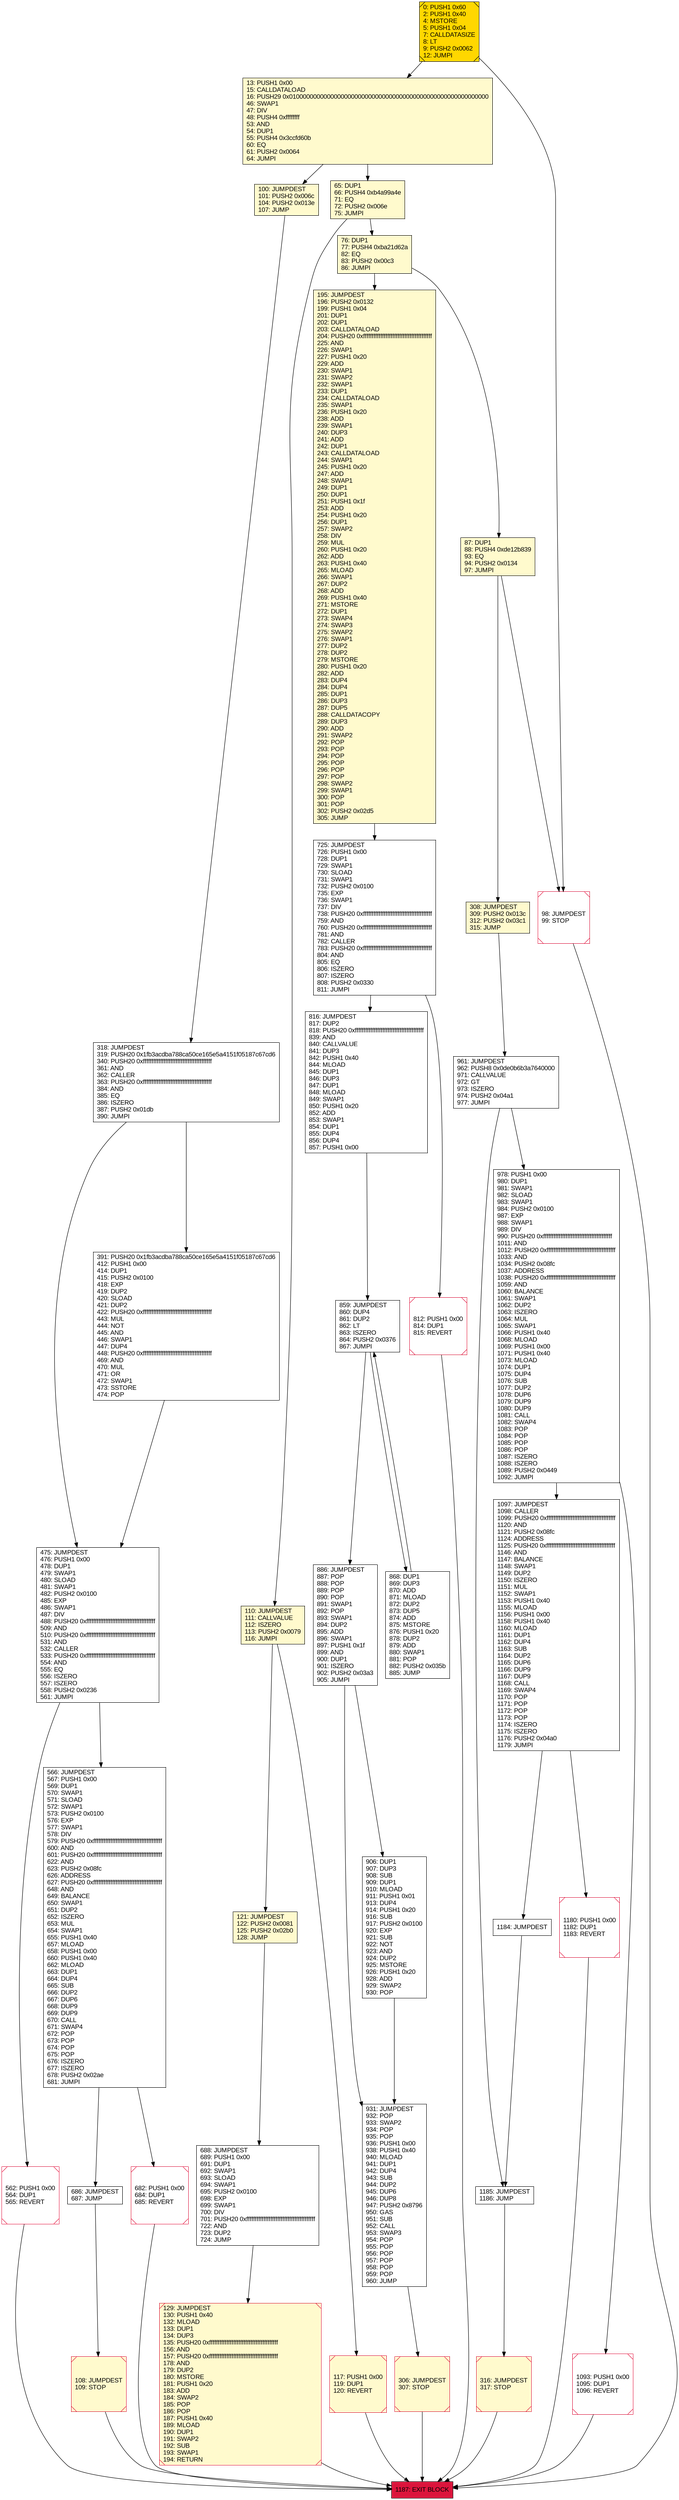digraph G {
bgcolor=transparent rankdir=UD;
node [shape=box style=filled color=black fillcolor=white fontname=arial fontcolor=black];
906 [label="906: DUP1\l907: DUP3\l908: SUB\l909: DUP1\l910: MLOAD\l911: PUSH1 0x01\l913: DUP4\l914: PUSH1 0x20\l916: SUB\l917: PUSH2 0x0100\l920: EXP\l921: SUB\l922: NOT\l923: AND\l924: DUP2\l925: MSTORE\l926: PUSH1 0x20\l928: ADD\l929: SWAP2\l930: POP\l" ];
961 [label="961: JUMPDEST\l962: PUSH8 0x0de0b6b3a7640000\l971: CALLVALUE\l972: GT\l973: ISZERO\l974: PUSH2 0x04a1\l977: JUMPI\l" ];
121 [label="121: JUMPDEST\l122: PUSH2 0x0081\l125: PUSH2 0x02b0\l128: JUMP\l" fillcolor=lemonchiffon ];
816 [label="816: JUMPDEST\l817: DUP2\l818: PUSH20 0xffffffffffffffffffffffffffffffffffffffff\l839: AND\l840: CALLVALUE\l841: DUP3\l842: PUSH1 0x40\l844: MLOAD\l845: DUP1\l846: DUP3\l847: DUP1\l848: MLOAD\l849: SWAP1\l850: PUSH1 0x20\l852: ADD\l853: SWAP1\l854: DUP1\l855: DUP4\l856: DUP4\l857: PUSH1 0x00\l" ];
87 [label="87: DUP1\l88: PUSH4 0xde12b839\l93: EQ\l94: PUSH2 0x0134\l97: JUMPI\l" fillcolor=lemonchiffon ];
688 [label="688: JUMPDEST\l689: PUSH1 0x00\l691: DUP1\l692: SWAP1\l693: SLOAD\l694: SWAP1\l695: PUSH2 0x0100\l698: EXP\l699: SWAP1\l700: DIV\l701: PUSH20 0xffffffffffffffffffffffffffffffffffffffff\l722: AND\l723: DUP2\l724: JUMP\l" ];
886 [label="886: JUMPDEST\l887: POP\l888: POP\l889: POP\l890: POP\l891: SWAP1\l892: POP\l893: SWAP1\l894: DUP2\l895: ADD\l896: SWAP1\l897: PUSH1 0x1f\l899: AND\l900: DUP1\l901: ISZERO\l902: PUSH2 0x03a3\l905: JUMPI\l" ];
682 [label="682: PUSH1 0x00\l684: DUP1\l685: REVERT\l" shape=Msquare color=crimson ];
812 [label="812: PUSH1 0x00\l814: DUP1\l815: REVERT\l" shape=Msquare color=crimson ];
129 [label="129: JUMPDEST\l130: PUSH1 0x40\l132: MLOAD\l133: DUP1\l134: DUP3\l135: PUSH20 0xffffffffffffffffffffffffffffffffffffffff\l156: AND\l157: PUSH20 0xffffffffffffffffffffffffffffffffffffffff\l178: AND\l179: DUP2\l180: MSTORE\l181: PUSH1 0x20\l183: ADD\l184: SWAP2\l185: POP\l186: POP\l187: PUSH1 0x40\l189: MLOAD\l190: DUP1\l191: SWAP2\l192: SUB\l193: SWAP1\l194: RETURN\l" fillcolor=lemonchiffon shape=Msquare color=crimson ];
562 [label="562: PUSH1 0x00\l564: DUP1\l565: REVERT\l" shape=Msquare color=crimson ];
117 [label="117: PUSH1 0x00\l119: DUP1\l120: REVERT\l" fillcolor=lemonchiffon shape=Msquare color=crimson ];
0 [label="0: PUSH1 0x60\l2: PUSH1 0x40\l4: MSTORE\l5: PUSH1 0x04\l7: CALLDATASIZE\l8: LT\l9: PUSH2 0x0062\l12: JUMPI\l" fillcolor=lemonchiffon shape=Msquare fillcolor=gold ];
1185 [label="1185: JUMPDEST\l1186: JUMP\l" ];
475 [label="475: JUMPDEST\l476: PUSH1 0x00\l478: DUP1\l479: SWAP1\l480: SLOAD\l481: SWAP1\l482: PUSH2 0x0100\l485: EXP\l486: SWAP1\l487: DIV\l488: PUSH20 0xffffffffffffffffffffffffffffffffffffffff\l509: AND\l510: PUSH20 0xffffffffffffffffffffffffffffffffffffffff\l531: AND\l532: CALLER\l533: PUSH20 0xffffffffffffffffffffffffffffffffffffffff\l554: AND\l555: EQ\l556: ISZERO\l557: ISZERO\l558: PUSH2 0x0236\l561: JUMPI\l" ];
566 [label="566: JUMPDEST\l567: PUSH1 0x00\l569: DUP1\l570: SWAP1\l571: SLOAD\l572: SWAP1\l573: PUSH2 0x0100\l576: EXP\l577: SWAP1\l578: DIV\l579: PUSH20 0xffffffffffffffffffffffffffffffffffffffff\l600: AND\l601: PUSH20 0xffffffffffffffffffffffffffffffffffffffff\l622: AND\l623: PUSH2 0x08fc\l626: ADDRESS\l627: PUSH20 0xffffffffffffffffffffffffffffffffffffffff\l648: AND\l649: BALANCE\l650: SWAP1\l651: DUP2\l652: ISZERO\l653: MUL\l654: SWAP1\l655: PUSH1 0x40\l657: MLOAD\l658: PUSH1 0x00\l660: PUSH1 0x40\l662: MLOAD\l663: DUP1\l664: DUP4\l665: SUB\l666: DUP2\l667: DUP6\l668: DUP9\l669: DUP9\l670: CALL\l671: SWAP4\l672: POP\l673: POP\l674: POP\l675: POP\l676: ISZERO\l677: ISZERO\l678: PUSH2 0x02ae\l681: JUMPI\l" ];
686 [label="686: JUMPDEST\l687: JUMP\l" ];
13 [label="13: PUSH1 0x00\l15: CALLDATALOAD\l16: PUSH29 0x0100000000000000000000000000000000000000000000000000000000\l46: SWAP1\l47: DIV\l48: PUSH4 0xffffffff\l53: AND\l54: DUP1\l55: PUSH4 0x3ccfd60b\l60: EQ\l61: PUSH2 0x0064\l64: JUMPI\l" fillcolor=lemonchiffon ];
195 [label="195: JUMPDEST\l196: PUSH2 0x0132\l199: PUSH1 0x04\l201: DUP1\l202: DUP1\l203: CALLDATALOAD\l204: PUSH20 0xffffffffffffffffffffffffffffffffffffffff\l225: AND\l226: SWAP1\l227: PUSH1 0x20\l229: ADD\l230: SWAP1\l231: SWAP2\l232: SWAP1\l233: DUP1\l234: CALLDATALOAD\l235: SWAP1\l236: PUSH1 0x20\l238: ADD\l239: SWAP1\l240: DUP3\l241: ADD\l242: DUP1\l243: CALLDATALOAD\l244: SWAP1\l245: PUSH1 0x20\l247: ADD\l248: SWAP1\l249: DUP1\l250: DUP1\l251: PUSH1 0x1f\l253: ADD\l254: PUSH1 0x20\l256: DUP1\l257: SWAP2\l258: DIV\l259: MUL\l260: PUSH1 0x20\l262: ADD\l263: PUSH1 0x40\l265: MLOAD\l266: SWAP1\l267: DUP2\l268: ADD\l269: PUSH1 0x40\l271: MSTORE\l272: DUP1\l273: SWAP4\l274: SWAP3\l275: SWAP2\l276: SWAP1\l277: DUP2\l278: DUP2\l279: MSTORE\l280: PUSH1 0x20\l282: ADD\l283: DUP4\l284: DUP4\l285: DUP1\l286: DUP3\l287: DUP5\l288: CALLDATACOPY\l289: DUP3\l290: ADD\l291: SWAP2\l292: POP\l293: POP\l294: POP\l295: POP\l296: POP\l297: POP\l298: SWAP2\l299: SWAP1\l300: POP\l301: POP\l302: PUSH2 0x02d5\l305: JUMP\l" fillcolor=lemonchiffon ];
110 [label="110: JUMPDEST\l111: CALLVALUE\l112: ISZERO\l113: PUSH2 0x0079\l116: JUMPI\l" fillcolor=lemonchiffon ];
308 [label="308: JUMPDEST\l309: PUSH2 0x013c\l312: PUSH2 0x03c1\l315: JUMP\l" fillcolor=lemonchiffon ];
1187 [label="1187: EXIT BLOCK\l" fillcolor=crimson ];
391 [label="391: PUSH20 0x1fb3acdba788ca50ce165e5a4151f05187c67cd6\l412: PUSH1 0x00\l414: DUP1\l415: PUSH2 0x0100\l418: EXP\l419: DUP2\l420: SLOAD\l421: DUP2\l422: PUSH20 0xffffffffffffffffffffffffffffffffffffffff\l443: MUL\l444: NOT\l445: AND\l446: SWAP1\l447: DUP4\l448: PUSH20 0xffffffffffffffffffffffffffffffffffffffff\l469: AND\l470: MUL\l471: OR\l472: SWAP1\l473: SSTORE\l474: POP\l" ];
1093 [label="1093: PUSH1 0x00\l1095: DUP1\l1096: REVERT\l" shape=Msquare color=crimson ];
978 [label="978: PUSH1 0x00\l980: DUP1\l981: SWAP1\l982: SLOAD\l983: SWAP1\l984: PUSH2 0x0100\l987: EXP\l988: SWAP1\l989: DIV\l990: PUSH20 0xffffffffffffffffffffffffffffffffffffffff\l1011: AND\l1012: PUSH20 0xffffffffffffffffffffffffffffffffffffffff\l1033: AND\l1034: PUSH2 0x08fc\l1037: ADDRESS\l1038: PUSH20 0xffffffffffffffffffffffffffffffffffffffff\l1059: AND\l1060: BALANCE\l1061: SWAP1\l1062: DUP2\l1063: ISZERO\l1064: MUL\l1065: SWAP1\l1066: PUSH1 0x40\l1068: MLOAD\l1069: PUSH1 0x00\l1071: PUSH1 0x40\l1073: MLOAD\l1074: DUP1\l1075: DUP4\l1076: SUB\l1077: DUP2\l1078: DUP6\l1079: DUP9\l1080: DUP9\l1081: CALL\l1082: SWAP4\l1083: POP\l1084: POP\l1085: POP\l1086: POP\l1087: ISZERO\l1088: ISZERO\l1089: PUSH2 0x0449\l1092: JUMPI\l" ];
306 [label="306: JUMPDEST\l307: STOP\l" fillcolor=lemonchiffon shape=Msquare color=crimson ];
65 [label="65: DUP1\l66: PUSH4 0xb4a99a4e\l71: EQ\l72: PUSH2 0x006e\l75: JUMPI\l" fillcolor=lemonchiffon ];
1097 [label="1097: JUMPDEST\l1098: CALLER\l1099: PUSH20 0xffffffffffffffffffffffffffffffffffffffff\l1120: AND\l1121: PUSH2 0x08fc\l1124: ADDRESS\l1125: PUSH20 0xffffffffffffffffffffffffffffffffffffffff\l1146: AND\l1147: BALANCE\l1148: SWAP1\l1149: DUP2\l1150: ISZERO\l1151: MUL\l1152: SWAP1\l1153: PUSH1 0x40\l1155: MLOAD\l1156: PUSH1 0x00\l1158: PUSH1 0x40\l1160: MLOAD\l1161: DUP1\l1162: DUP4\l1163: SUB\l1164: DUP2\l1165: DUP6\l1166: DUP9\l1167: DUP9\l1168: CALL\l1169: SWAP4\l1170: POP\l1171: POP\l1172: POP\l1173: POP\l1174: ISZERO\l1175: ISZERO\l1176: PUSH2 0x04a0\l1179: JUMPI\l" ];
318 [label="318: JUMPDEST\l319: PUSH20 0x1fb3acdba788ca50ce165e5a4151f05187c67cd6\l340: PUSH20 0xffffffffffffffffffffffffffffffffffffffff\l361: AND\l362: CALLER\l363: PUSH20 0xffffffffffffffffffffffffffffffffffffffff\l384: AND\l385: EQ\l386: ISZERO\l387: PUSH2 0x01db\l390: JUMPI\l" ];
316 [label="316: JUMPDEST\l317: STOP\l" fillcolor=lemonchiffon shape=Msquare color=crimson ];
868 [label="868: DUP1\l869: DUP3\l870: ADD\l871: MLOAD\l872: DUP2\l873: DUP5\l874: ADD\l875: MSTORE\l876: PUSH1 0x20\l878: DUP2\l879: ADD\l880: SWAP1\l881: POP\l882: PUSH2 0x035b\l885: JUMP\l" ];
1184 [label="1184: JUMPDEST\l" ];
931 [label="931: JUMPDEST\l932: POP\l933: SWAP2\l934: POP\l935: POP\l936: PUSH1 0x00\l938: PUSH1 0x40\l940: MLOAD\l941: DUP1\l942: DUP4\l943: SUB\l944: DUP2\l945: DUP6\l946: DUP8\l947: PUSH2 0x8796\l950: GAS\l951: SUB\l952: CALL\l953: SWAP3\l954: POP\l955: POP\l956: POP\l957: POP\l958: POP\l959: POP\l960: JUMP\l" ];
98 [label="98: JUMPDEST\l99: STOP\l" shape=Msquare color=crimson ];
859 [label="859: JUMPDEST\l860: DUP4\l861: DUP2\l862: LT\l863: ISZERO\l864: PUSH2 0x0376\l867: JUMPI\l" ];
100 [label="100: JUMPDEST\l101: PUSH2 0x006c\l104: PUSH2 0x013e\l107: JUMP\l" fillcolor=lemonchiffon ];
108 [label="108: JUMPDEST\l109: STOP\l" fillcolor=lemonchiffon shape=Msquare color=crimson ];
725 [label="725: JUMPDEST\l726: PUSH1 0x00\l728: DUP1\l729: SWAP1\l730: SLOAD\l731: SWAP1\l732: PUSH2 0x0100\l735: EXP\l736: SWAP1\l737: DIV\l738: PUSH20 0xffffffffffffffffffffffffffffffffffffffff\l759: AND\l760: PUSH20 0xffffffffffffffffffffffffffffffffffffffff\l781: AND\l782: CALLER\l783: PUSH20 0xffffffffffffffffffffffffffffffffffffffff\l804: AND\l805: EQ\l806: ISZERO\l807: ISZERO\l808: PUSH2 0x0330\l811: JUMPI\l" ];
1180 [label="1180: PUSH1 0x00\l1182: DUP1\l1183: REVERT\l" shape=Msquare color=crimson ];
76 [label="76: DUP1\l77: PUSH4 0xba21d62a\l82: EQ\l83: PUSH2 0x00c3\l86: JUMPI\l" fillcolor=lemonchiffon ];
978 -> 1097;
475 -> 562;
306 -> 1187;
316 -> 1187;
0 -> 13;
961 -> 1185;
931 -> 306;
65 -> 76;
1097 -> 1180;
1180 -> 1187;
76 -> 195;
13 -> 100;
0 -> 98;
961 -> 978;
682 -> 1187;
812 -> 1187;
562 -> 1187;
906 -> 931;
725 -> 812;
859 -> 886;
725 -> 816;
13 -> 65;
1185 -> 316;
318 -> 475;
566 -> 686;
978 -> 1093;
121 -> 688;
65 -> 110;
886 -> 906;
1093 -> 1187;
1097 -> 1184;
318 -> 391;
475 -> 566;
100 -> 318;
566 -> 682;
688 -> 129;
98 -> 1187;
108 -> 1187;
859 -> 868;
868 -> 859;
308 -> 961;
686 -> 108;
195 -> 725;
87 -> 308;
110 -> 121;
87 -> 98;
129 -> 1187;
816 -> 859;
391 -> 475;
110 -> 117;
117 -> 1187;
886 -> 931;
76 -> 87;
1184 -> 1185;
}